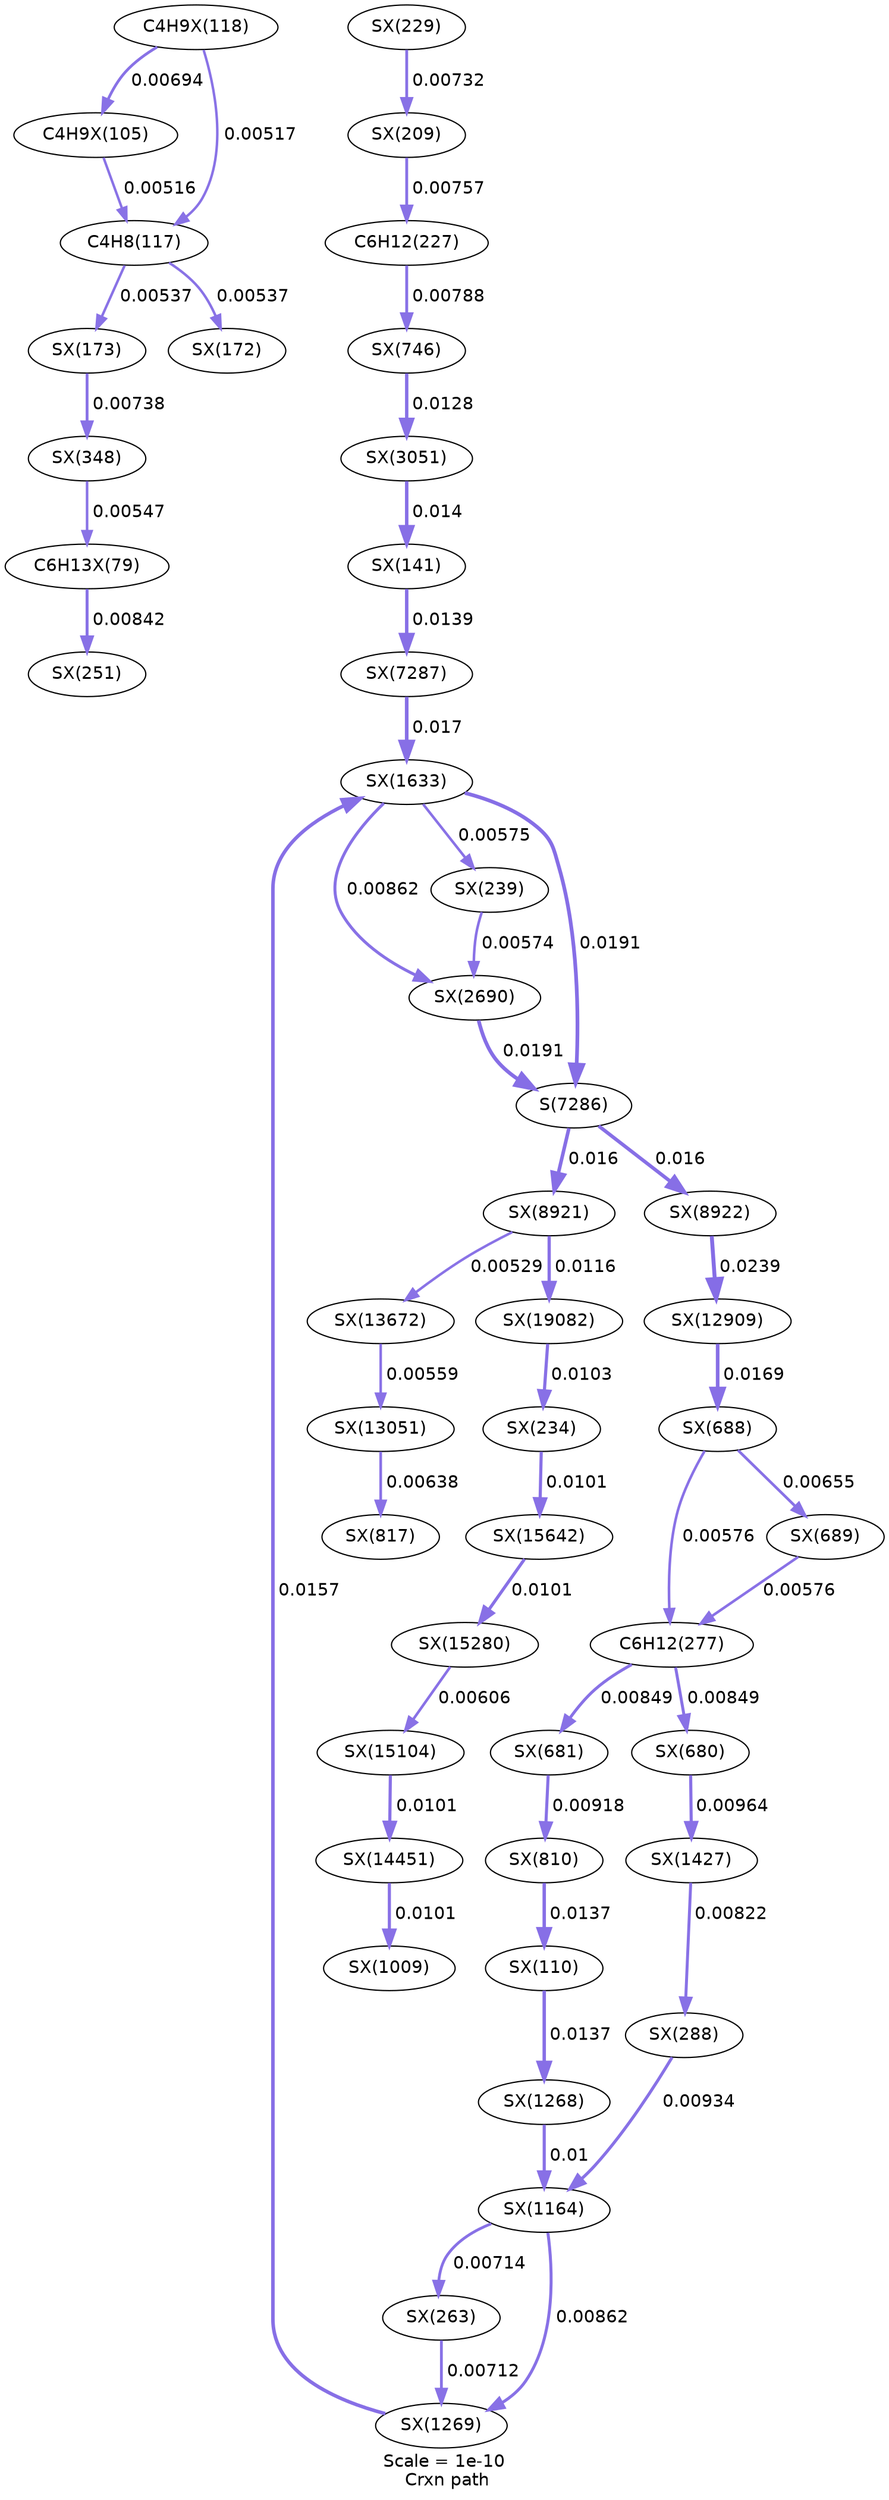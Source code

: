 digraph reaction_paths {
center=1;
s49 -> s44[fontname="Helvetica", style="setlinewidth(2.25)", arrowsize=1.12, color="0.7, 0.507, 0.9"
, label=" 0.00694"];
s44 -> s8[fontname="Helvetica", style="setlinewidth(2.02)", arrowsize=1.01, color="0.7, 0.505, 0.9"
, label=" 0.00516"];
s49 -> s8[fontname="Helvetica", style="setlinewidth(2.02)", arrowsize=1.01, color="0.7, 0.505, 0.9"
, label=" 0.00517"];
s8 -> s61[fontname="Helvetica", style="setlinewidth(2.05)", arrowsize=1.03, color="0.7, 0.505, 0.9"
, label=" 0.00537"];
s8 -> s60[fontname="Helvetica", style="setlinewidth(2.05)", arrowsize=1.03, color="0.7, 0.505, 0.9"
, label=" 0.00537"];
s78 -> s72[fontname="Helvetica", style="setlinewidth(2.29)", arrowsize=1.14, color="0.7, 0.507, 0.9"
, label=" 0.00732"];
s72 -> s9[fontname="Helvetica", style="setlinewidth(2.31)", arrowsize=1.16, color="0.7, 0.508, 0.9"
, label=" 0.00757"];
s37 -> s84[fontname="Helvetica", style="setlinewidth(2.39)", arrowsize=1.2, color="0.7, 0.508, 0.9"
, label=" 0.00842"];
s92 -> s37[fontname="Helvetica", style="setlinewidth(2.07)", arrowsize=1.03, color="0.7, 0.505, 0.9"
, label=" 0.00547"];
s61 -> s92[fontname="Helvetica", style="setlinewidth(2.29)", arrowsize=1.15, color="0.7, 0.507, 0.9"
, label=" 0.00738"];
s11 -> s113[fontname="Helvetica", style="setlinewidth(2.4)", arrowsize=1.2, color="0.7, 0.508, 0.9"
, label=" 0.00849"];
s11 -> s112[fontname="Helvetica", style="setlinewidth(2.4)", arrowsize=1.2, color="0.7, 0.508, 0.9"
, label=" 0.00849"];
s115 -> s11[fontname="Helvetica", style="setlinewidth(2.11)", arrowsize=1.05, color="0.7, 0.506, 0.9"
, label=" 0.00576"];
s114 -> s11[fontname="Helvetica", style="setlinewidth(2.11)", arrowsize=1.05, color="0.7, 0.506, 0.9"
, label=" 0.00576"];
s9 -> s116[fontname="Helvetica", style="setlinewidth(2.34)", arrowsize=1.17, color="0.7, 0.508, 0.9"
, label=" 0.00788"];
s129 -> s86[fontname="Helvetica", style="setlinewidth(2.27)", arrowsize=1.13, color="0.7, 0.507, 0.9"
, label=" 0.00714"];
s129 -> s134[fontname="Helvetica", style="setlinewidth(2.41)", arrowsize=1.21, color="0.7, 0.509, 0.9"
, label=" 0.00862"];
s133 -> s129[fontname="Helvetica", style="setlinewidth(2.52)", arrowsize=1.26, color="0.7, 0.51, 0.9"
, label=" 0.01"];
s88 -> s129[fontname="Helvetica", style="setlinewidth(2.47)", arrowsize=1.24, color="0.7, 0.509, 0.9"
, label=" 0.00934"];
s86 -> s134[fontname="Helvetica", style="setlinewidth(2.27)", arrowsize=1.13, color="0.7, 0.507, 0.9"
, label=" 0.00712"];
s134 -> s140[fontname="Helvetica", style="setlinewidth(2.87)", arrowsize=1.43, color="0.7, 0.516, 0.9"
, label=" 0.0157"];
s48 -> s133[fontname="Helvetica", style="setlinewidth(2.76)", arrowsize=1.38, color="0.7, 0.514, 0.9"
, label=" 0.0137"];
s139 -> s88[fontname="Helvetica", style="setlinewidth(2.38)", arrowsize=1.19, color="0.7, 0.508, 0.9"
, label=" 0.00822"];
s119 -> s48[fontname="Helvetica", style="setlinewidth(2.76)", arrowsize=1.38, color="0.7, 0.514, 0.9"
, label=" 0.0137"];
s113 -> s119[fontname="Helvetica", style="setlinewidth(2.46)", arrowsize=1.23, color="0.7, 0.509, 0.9"
, label=" 0.00918"];
s112 -> s139[fontname="Helvetica", style="setlinewidth(2.5)", arrowsize=1.25, color="0.7, 0.51, 0.9"
, label=" 0.00964"];
s140 -> s145[fontname="Helvetica", style="setlinewidth(2.41)", arrowsize=1.21, color="0.7, 0.509, 0.9"
, label=" 0.00862"];
s140 -> s82[fontname="Helvetica", style="setlinewidth(2.1)", arrowsize=1.05, color="0.7, 0.506, 0.9"
, label=" 0.00575"];
s158 -> s140[fontname="Helvetica", style="setlinewidth(2.93)", arrowsize=1.46, color="0.7, 0.517, 0.9"
, label=" 0.017"];
s140 -> s25[fontname="Helvetica", style="setlinewidth(3.01)", arrowsize=1.51, color="0.7, 0.519, 0.9"
, label=" 0.0191"];
s82 -> s145[fontname="Helvetica", style="setlinewidth(2.1)", arrowsize=1.05, color="0.7, 0.506, 0.9"
, label=" 0.00574"];
s145 -> s25[fontname="Helvetica", style="setlinewidth(3.01)", arrowsize=1.51, color="0.7, 0.519, 0.9"
, label=" 0.0191"];
s58 -> s158[fontname="Helvetica", style="setlinewidth(2.77)", arrowsize=1.39, color="0.7, 0.514, 0.9"
, label=" 0.0139"];
s147 -> s58[fontname="Helvetica", style="setlinewidth(2.78)", arrowsize=1.39, color="0.7, 0.514, 0.9"
, label=" 0.014"];
s116 -> s147[fontname="Helvetica", style="setlinewidth(2.71)", arrowsize=1.35, color="0.7, 0.513, 0.9"
, label=" 0.0128"];
s25 -> s170[fontname="Helvetica", style="setlinewidth(2.88)", arrowsize=1.44, color="0.7, 0.516, 0.9"
, label=" 0.016"];
s25 -> s171[fontname="Helvetica", style="setlinewidth(2.88)", arrowsize=1.44, color="0.7, 0.516, 0.9"
, label=" 0.016"];
s114 -> s115[fontname="Helvetica", style="setlinewidth(2.2)", arrowsize=1.1, color="0.7, 0.507, 0.9"
, label=" 0.00655"];
s178 -> s120[fontname="Helvetica", style="setlinewidth(2.18)", arrowsize=1.09, color="0.7, 0.506, 0.9"
, label=" 0.00638"];
s179 -> s178[fontname="Helvetica", style="setlinewidth(2.08)", arrowsize=1.04, color="0.7, 0.506, 0.9"
, label=" 0.00559"];
s183 -> s180[fontname="Helvetica", style="setlinewidth(2.53)", arrowsize=1.27, color="0.7, 0.51, 0.9"
, label=" 0.0101"];
s180 -> s126[fontname="Helvetica", style="setlinewidth(2.53)", arrowsize=1.27, color="0.7, 0.51, 0.9"
, label=" 0.0101"];
s184 -> s183[fontname="Helvetica", style="setlinewidth(2.14)", arrowsize=1.07, color="0.7, 0.506, 0.9"
, label=" 0.00606"];
s186 -> s184[fontname="Helvetica", style="setlinewidth(2.53)", arrowsize=1.27, color="0.7, 0.51, 0.9"
, label=" 0.0101"];
s81 -> s186[fontname="Helvetica", style="setlinewidth(2.53)", arrowsize=1.27, color="0.7, 0.51, 0.9"
, label=" 0.0101"];
s195 -> s81[fontname="Helvetica", style="setlinewidth(2.55)", arrowsize=1.27, color="0.7, 0.51, 0.9"
, label=" 0.0103"];
s170 -> s195[fontname="Helvetica", style="setlinewidth(2.64)", arrowsize=1.32, color="0.7, 0.512, 0.9"
, label=" 0.0116"];
s170 -> s179[fontname="Helvetica", style="setlinewidth(2.04)", arrowsize=1.02, color="0.7, 0.505, 0.9"
, label=" 0.00529"];
s171 -> s177[fontname="Helvetica", style="setlinewidth(3.18)", arrowsize=1.59, color="0.7, 0.524, 0.9"
, label=" 0.0239"];
s177 -> s114[fontname="Helvetica", style="setlinewidth(2.92)", arrowsize=1.46, color="0.7, 0.517, 0.9"
, label=" 0.0169"];
s8 [ fontname="Helvetica", label="C4H8(117)"];
s9 [ fontname="Helvetica", label="C6H12(227)"];
s11 [ fontname="Helvetica", label="C6H12(277)"];
s25 [ fontname="Helvetica", label="S(7286)"];
s37 [ fontname="Helvetica", label="C6H13X(79)"];
s44 [ fontname="Helvetica", label="C4H9X(105)"];
s48 [ fontname="Helvetica", label="SX(110)"];
s49 [ fontname="Helvetica", label="C4H9X(118)"];
s58 [ fontname="Helvetica", label="SX(141)"];
s60 [ fontname="Helvetica", label="SX(172)"];
s61 [ fontname="Helvetica", label="SX(173)"];
s72 [ fontname="Helvetica", label="SX(209)"];
s78 [ fontname="Helvetica", label="SX(229)"];
s81 [ fontname="Helvetica", label="SX(234)"];
s82 [ fontname="Helvetica", label="SX(239)"];
s84 [ fontname="Helvetica", label="SX(251)"];
s86 [ fontname="Helvetica", label="SX(263)"];
s88 [ fontname="Helvetica", label="SX(288)"];
s92 [ fontname="Helvetica", label="SX(348)"];
s112 [ fontname="Helvetica", label="SX(680)"];
s113 [ fontname="Helvetica", label="SX(681)"];
s114 [ fontname="Helvetica", label="SX(688)"];
s115 [ fontname="Helvetica", label="SX(689)"];
s116 [ fontname="Helvetica", label="SX(746)"];
s119 [ fontname="Helvetica", label="SX(810)"];
s120 [ fontname="Helvetica", label="SX(817)"];
s126 [ fontname="Helvetica", label="SX(1009)"];
s129 [ fontname="Helvetica", label="SX(1164)"];
s133 [ fontname="Helvetica", label="SX(1268)"];
s134 [ fontname="Helvetica", label="SX(1269)"];
s139 [ fontname="Helvetica", label="SX(1427)"];
s140 [ fontname="Helvetica", label="SX(1633)"];
s145 [ fontname="Helvetica", label="SX(2690)"];
s147 [ fontname="Helvetica", label="SX(3051)"];
s158 [ fontname="Helvetica", label="SX(7287)"];
s170 [ fontname="Helvetica", label="SX(8921)"];
s171 [ fontname="Helvetica", label="SX(8922)"];
s177 [ fontname="Helvetica", label="SX(12909)"];
s178 [ fontname="Helvetica", label="SX(13051)"];
s179 [ fontname="Helvetica", label="SX(13672)"];
s180 [ fontname="Helvetica", label="SX(14451)"];
s183 [ fontname="Helvetica", label="SX(15104)"];
s184 [ fontname="Helvetica", label="SX(15280)"];
s186 [ fontname="Helvetica", label="SX(15642)"];
s195 [ fontname="Helvetica", label="SX(19082)"];
 label = "Scale = 1e-10\l Crxn path";
 fontname = "Helvetica";
}
